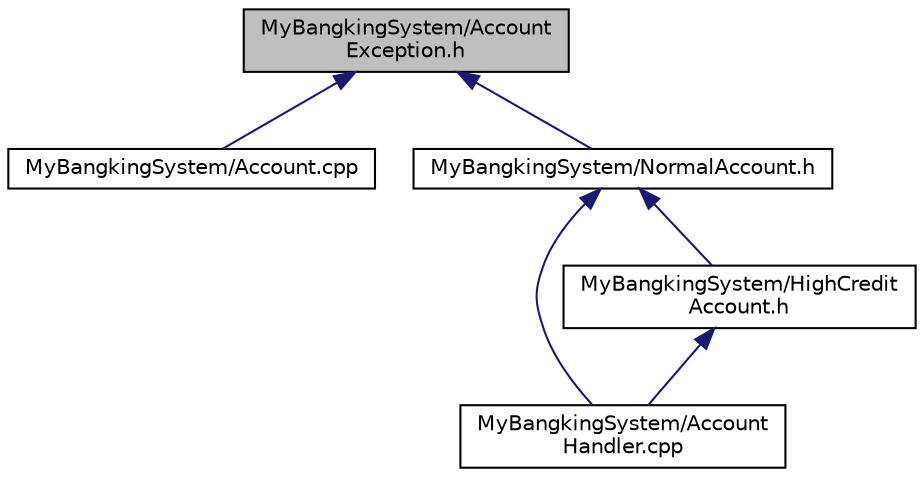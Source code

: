 digraph "MyBangkingSystem/AccountException.h"
{
 // LATEX_PDF_SIZE
  edge [fontname="Helvetica",fontsize="10",labelfontname="Helvetica",labelfontsize="10"];
  node [fontname="Helvetica",fontsize="10",shape=record];
  Node1 [label="MyBangkingSystem/Account\lException.h",height=0.2,width=0.4,color="black", fillcolor="grey75", style="filled", fontcolor="black",tooltip=" "];
  Node1 -> Node2 [dir="back",color="midnightblue",fontsize="10",style="solid",fontname="Helvetica"];
  Node2 [label="MyBangkingSystem/Account.cpp",height=0.2,width=0.4,color="black", fillcolor="white", style="filled",URL="$_account_8cpp.html",tooltip=" "];
  Node1 -> Node3 [dir="back",color="midnightblue",fontsize="10",style="solid",fontname="Helvetica"];
  Node3 [label="MyBangkingSystem/NormalAccount.h",height=0.2,width=0.4,color="black", fillcolor="white", style="filled",URL="$_normal_account_8h.html",tooltip=" "];
  Node3 -> Node4 [dir="back",color="midnightblue",fontsize="10",style="solid",fontname="Helvetica"];
  Node4 [label="MyBangkingSystem/Account\lHandler.cpp",height=0.2,width=0.4,color="black", fillcolor="white", style="filled",URL="$_account_handler_8cpp.html",tooltip=" "];
  Node3 -> Node5 [dir="back",color="midnightblue",fontsize="10",style="solid",fontname="Helvetica"];
  Node5 [label="MyBangkingSystem/HighCredit\lAccount.h",height=0.2,width=0.4,color="black", fillcolor="white", style="filled",URL="$_high_credit_account_8h.html",tooltip=" "];
  Node5 -> Node4 [dir="back",color="midnightblue",fontsize="10",style="solid",fontname="Helvetica"];
}

